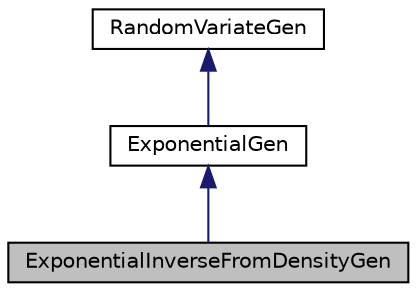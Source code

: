 digraph "ExponentialInverseFromDensityGen"
{
 // INTERACTIVE_SVG=YES
  bgcolor="transparent";
  edge [fontname="Helvetica",fontsize="10",labelfontname="Helvetica",labelfontsize="10"];
  node [fontname="Helvetica",fontsize="10",shape=record];
  Node0 [label="ExponentialInverseFromDensityGen",height=0.2,width=0.4,color="black", fillcolor="grey75", style="filled", fontcolor="black"];
  Node1 -> Node0 [dir="back",color="midnightblue",fontsize="10",style="solid",fontname="Helvetica"];
  Node1 [label="ExponentialGen",height=0.2,width=0.4,color="black",URL="$classumontreal_1_1ssj_1_1randvar_1_1ExponentialGen.html",tooltip="This class implements random variate generators for the exponential distribution. ..."];
  Node2 -> Node1 [dir="back",color="midnightblue",fontsize="10",style="solid",fontname="Helvetica"];
  Node2 [label="RandomVariateGen",height=0.2,width=0.4,color="black",URL="$classumontreal_1_1ssj_1_1randvar_1_1RandomVariateGen.html",tooltip="This is the base class for all random variate generators over the real line. "];
}
